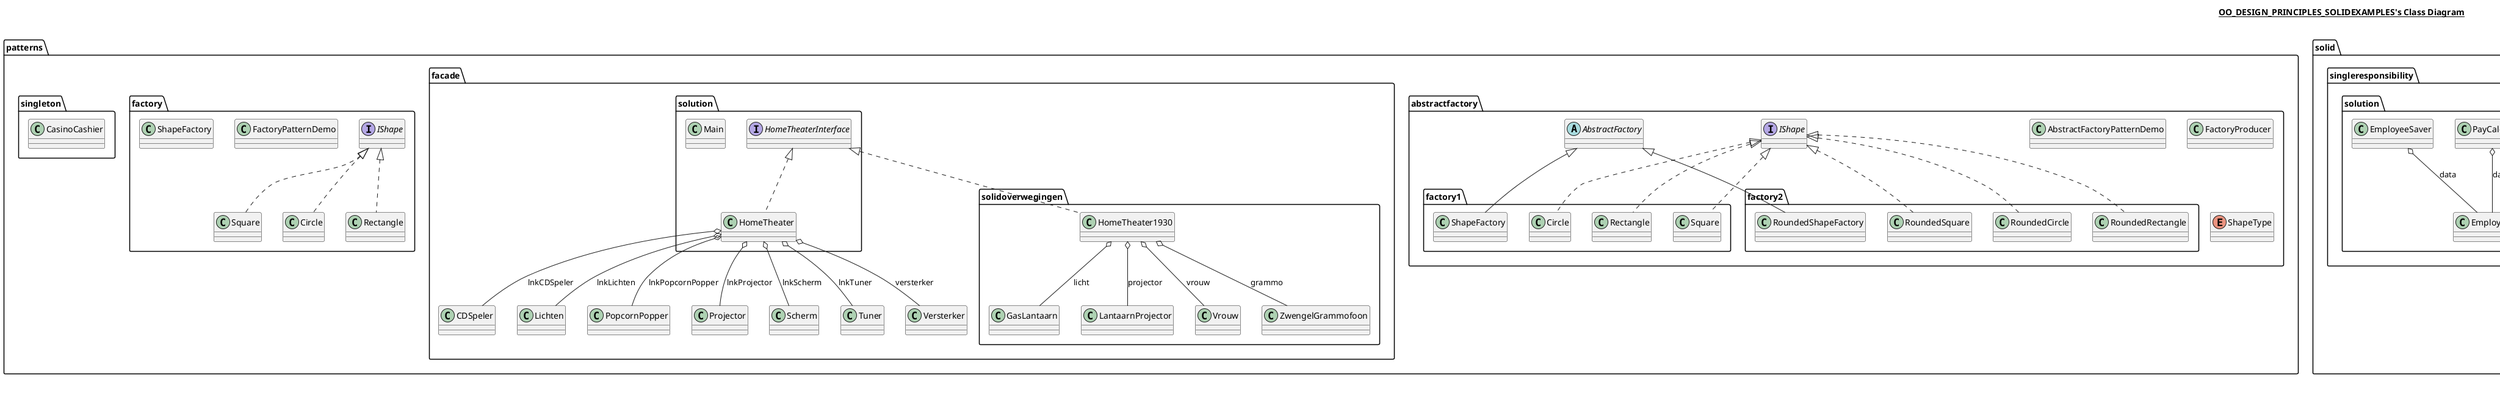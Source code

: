 @startuml

title __OO_DESIGN_PRINCIPLES_SOLIDEXAMPLES's Class Diagram__\n

  namespace Facade_MetInterface {
    class Facade_MetInterface.StartWithMain {
    }
  }
  

  namespace patterns.abstractfactory {
    abstract class patterns.abstractfactory.AbstractFactory {
    }
  }
  

  namespace patterns.abstractfactory {
    class patterns.abstractfactory.AbstractFactoryPatternDemo {
    }
  }
  

  namespace patterns.abstractfactory {
    class patterns.abstractfactory.FactoryProducer {
    }
  }
  

  namespace patterns.abstractfactory {
    interface patterns.abstractfactory.IShape {
    }
  }
  

  namespace patterns.abstractfactory {
    enum ShapeType {
    }
  }
  

  namespace patterns.abstractfactory {
    namespace factory1 {
      class patterns.abstractfactory.factory1.Circle {
      }
    }
  }
  

  namespace patterns.abstractfactory {
    namespace factory1 {
      class patterns.abstractfactory.factory1.Rectangle {
      }
    }
  }
  

  namespace patterns.abstractfactory {
    namespace factory1 {
      class patterns.abstractfactory.factory1.ShapeFactory {
      }
    }
  }
  

  namespace patterns.abstractfactory {
    namespace factory1 {
      class patterns.abstractfactory.factory1.Square {
      }
    }
  }
  

  namespace patterns.abstractfactory {
    namespace factory2 {
      class patterns.abstractfactory.factory2.RoundedCircle {
      }
    }
  }
  

  namespace patterns.abstractfactory {
    namespace factory2 {
      class patterns.abstractfactory.factory2.RoundedRectangle {
      }
    }
  }
  

  namespace patterns.abstractfactory {
    namespace factory2 {
      class patterns.abstractfactory.factory2.RoundedShapeFactory {
      }
    }
  }
  

  namespace patterns.abstractfactory {
    namespace factory2 {
      class patterns.abstractfactory.factory2.RoundedSquare {
      }
    }
  }
  

  namespace patterns.facade {
    class patterns.facade.CDSpeler {
    }
  }
  

  namespace patterns.facade {
    class patterns.facade.Lichten {
    }
  }
  

  namespace patterns.facade {
    class patterns.facade.PopcornPopper {
    }
  }
  

  namespace patterns.facade {
    class patterns.facade.Projector {
    }
  }
  

  namespace patterns.facade {
    class patterns.facade.Scherm {
    }
  }
  

  namespace patterns.facade {
    class patterns.facade.Tuner {
    }
  }
  

  namespace patterns.facade {
    class patterns.facade.Versterker {
    }
  }
  

  namespace patterns.facade {
    namespace solidoverwegingen {
      class patterns.facade.solidoverwegingen.GasLantaarn {
      }
    }
  }
  

  namespace patterns.facade {
    namespace solidoverwegingen {
      class patterns.facade.solidoverwegingen.HomeTheater1930 {
      }
    }
  }
  

  namespace patterns.facade {
    namespace solidoverwegingen {
      class patterns.facade.solidoverwegingen.LantaarnProjector {
      }
    }
  }
  

  namespace patterns.facade {
    namespace solidoverwegingen {
      class patterns.facade.solidoverwegingen.Vrouw {
      }
    }
  }
  

  namespace patterns.facade {
    namespace solidoverwegingen {
      class patterns.facade.solidoverwegingen.ZwengelGrammofoon {
      }
    }
  }
  

  namespace patterns.facade {
    namespace solution {
      class patterns.facade.solution.HomeTheater {
      }
    }
  }
  

  namespace patterns.facade {
    namespace solution {
      interface patterns.facade.solution.HomeTheaterInterface {
      }
    }
  }
  

  namespace patterns.facade {
    namespace solution {
      class patterns.facade.solution.Main {
      }
    }
  }
  

  namespace patterns.factory {
    class patterns.factory.Circle {
    }
  }
  

  namespace patterns.factory {
    class patterns.factory.FactoryPatternDemo {
    }
  }
  

  namespace patterns.factory {
    interface patterns.factory.IShape {
    }
  }
  

  namespace patterns.factory {
    class patterns.factory.Rectangle {
    }
  }
  

  namespace patterns.factory {
    class patterns.factory.ShapeFactory {
    }
  }
  

  namespace patterns.factory {
    class patterns.factory.Square {
    }
  }
  

  namespace patterns.singleton {
    class patterns.singleton.CasinoCashier {
    }
  }
  

  namespace solid.dependencyinversion.badexample {
    class solid.dependencyinversion.badexample.BusinessLogic {
    }
  }
  

  namespace solid.dependencyinversion.badexample {
    class solid.dependencyinversion.badexample.DB {
    }
  }
  

  namespace solid.dependencyinversion.badexample {
    class solid.dependencyinversion.badexample.UI {
    }
  }
  

  namespace solid.dependencyinversion.solution {
    class solid.dependencyinversion.solution.BusinessLogic {
    }
  }
  

  namespace solid.dependencyinversion.solution {
    class solid.dependencyinversion.solution.DB {
    }
  }
  

  namespace solid.dependencyinversion.solution {
    class solid.dependencyinversion.solution.UI {
    }
  }
  

  namespace solid.dependencyinversion.solution {
    interface solid.dependencyinversion.solution.interfaceDB {
    }
  }
  

  namespace solid.dependencyinversion.solution {
    interface solid.dependencyinversion.solution.interfaceUI {
    }
  }
  

  namespace solid.interfacesegregation.badexample {
    class solid.interfacesegregation.badexample.AContainer {
    }
  }
  

  namespace solid.interfacesegregation.badexample {
    class solid.interfacesegregation.badexample.AMachine {
    }
  }
  

  namespace solid.interfacesegregation.badexample {
    class solid.interfacesegregation.badexample.MUser {
    }
  }
  

  namespace solid.interfacesegregation.badexample {
    class solid.interfacesegregation.badexample.Operations {
    }
  }
  

  namespace solid.interfacesegregation.solution {
    class solid.interfacesegregation.solution.AContainer {
    }
  }
  

  namespace solid.interfacesegregation.solution {
    class solid.interfacesegregation.solution.AMachine {
    }
  }
  

  namespace solid.interfacesegregation.solution {
    class solid.interfacesegregation.solution.MUser {
    }
  }
  

  namespace solid.interfacesegregation.solution {
    class solid.interfacesegregation.solution.Operations {
    }
  }
  

  namespace solid.interfacesegregation.solution {
    interface solid.interfacesegregation.solution.interfaceOperations1 {
    }
  }
  

  namespace solid.interfacesegregation.solution {
    interface solid.interfacesegregation.solution.interfaceOperations2 {
    }
  }
  

  namespace solid.interfacesegregation.solution {
    interface solid.interfacesegregation.solution.interfaceOperations3 {
    }
  }
  

  namespace solid.liskov.badexample {
    class solid.liskov.badexample.Rectangle {
    }
  }
  

  namespace solid.liskov.badexample {
    class solid.liskov.badexample.RectangleTest {
    }
  }
  

  namespace solid.liskov.badexample {
    class solid.liskov.badexample.Square {
    }
  }
  

  namespace solid.liskov.solution {
    class solid.liskov.solution.Rectangle {
    }
  }
  

  namespace solid.liskov.solution {
    class solid.liskov.solution.Square {
    }
  }
  

  namespace solid.liskov.solution {
    class solid.liskov.solution.SquareTest {
    }
  }
  

  namespace solid.openclosed.badexample {
    class solid.openclosed.badexample.Circle {
    }
  }
  

  namespace solid.openclosed.badexample {
    class solid.openclosed.badexample.Main {
    }
  }
  

  namespace solid.openclosed.badexample {
    class solid.openclosed.badexample.Rectangle {
    }
  }
  

  namespace solid.openclosed.badexample {
    class solid.openclosed.badexample.Shape {
    }
  }
  

  namespace solid.openclosed.solution {
    class solid.openclosed.solution.Circle {
    }
  }
  

  namespace solid.openclosed.solution {
    class solid.openclosed.solution.Main {
    }
  }
  

  namespace solid.openclosed.solution {
    class solid.openclosed.solution.Rectangle {
    }
  }
  

  namespace solid.openclosed.solution {
    abstract class solid.openclosed.solution.Shape {
    }
  }
  

  namespace solid.singleresponsibility.badexample {
    class solid.singleresponsibility.badexample.Employee {
    }
  }
  

  namespace solid.singleresponsibility.badexample {
    class solid.singleresponsibility.badexample.MoneyAmount {
    }
  }
  

  namespace solid.singleresponsibility.badexample {
    class solid.singleresponsibility.badexample.Report {
    }
  }
  

  namespace solid.singleresponsibility.solution {
    class solid.singleresponsibility.solution.EmployeeData {
    }
  }
  

  namespace solid.singleresponsibility.solution {
    class solid.singleresponsibility.solution.EmployeeSaver {
    }
  }
  

  namespace solid.singleresponsibility.solution {
    class solid.singleresponsibility.solution.HourReporter {
    }
  }
  

  namespace solid.singleresponsibility.solution {
    class solid.singleresponsibility.solution.PayCalculator {
    }
  }
  

  patterns.abstractfactory.factory1.Circle .up.|> patterns.abstractfactory.IShape
  patterns.abstractfactory.factory1.Rectangle .up.|> patterns.abstractfactory.IShape
  patterns.abstractfactory.factory1.ShapeFactory -up-|> patterns.abstractfactory.AbstractFactory
  patterns.abstractfactory.factory1.Square .up.|> patterns.abstractfactory.IShape
  patterns.abstractfactory.factory2.RoundedCircle .up.|> patterns.abstractfactory.IShape
  patterns.abstractfactory.factory2.RoundedRectangle .up.|> patterns.abstractfactory.IShape
  patterns.abstractfactory.factory2.RoundedShapeFactory -up-|> patterns.abstractfactory.AbstractFactory
  patterns.abstractfactory.factory2.RoundedSquare .up.|> patterns.abstractfactory.IShape
  patterns.facade.solidoverwegingen.HomeTheater1930 .up.|> patterns.facade.solution.HomeTheaterInterface
  patterns.facade.solidoverwegingen.HomeTheater1930 o-- patterns.facade.solidoverwegingen.ZwengelGrammofoon : grammo
  patterns.facade.solidoverwegingen.HomeTheater1930 o-- patterns.facade.solidoverwegingen.GasLantaarn : licht
  patterns.facade.solidoverwegingen.HomeTheater1930 o-- patterns.facade.solidoverwegingen.LantaarnProjector : projector
  patterns.facade.solidoverwegingen.HomeTheater1930 o-- patterns.facade.solidoverwegingen.Vrouw : vrouw
  patterns.facade.solution.HomeTheater .up.|> patterns.facade.solution.HomeTheaterInterface
  patterns.facade.solution.HomeTheater o-- patterns.facade.CDSpeler : lnkCDSpeler
  patterns.facade.solution.HomeTheater o-- patterns.facade.Lichten : lnkLichten
  patterns.facade.solution.HomeTheater o-- patterns.facade.PopcornPopper : lnkPopcornPopper
  patterns.facade.solution.HomeTheater o-- patterns.facade.Projector : lnkProjector
  patterns.facade.solution.HomeTheater o-- patterns.facade.Scherm : lnkScherm
  patterns.facade.solution.HomeTheater o-- patterns.facade.Tuner : lnkTuner
  patterns.facade.solution.HomeTheater o-- patterns.facade.Versterker : versterker
  patterns.factory.Circle .up.|> patterns.factory.IShape
  patterns.factory.Rectangle .up.|> patterns.factory.IShape
  patterns.factory.Square .up.|> patterns.factory.IShape
  solid.dependencyinversion.badexample.BusinessLogic o-- solid.dependencyinversion.badexample.DB : database
  solid.dependencyinversion.badexample.BusinessLogic o-- solid.dependencyinversion.badexample.UI : ui
  solid.dependencyinversion.solution.BusinessLogic o-- solid.dependencyinversion.solution.interfaceDB : database
  solid.dependencyinversion.solution.BusinessLogic o-- solid.dependencyinversion.solution.interfaceUI : ui
  solid.dependencyinversion.solution.DB .up.|> solid.dependencyinversion.solution.interfaceDB
  solid.dependencyinversion.solution.UI .up.|> solid.dependencyinversion.solution.interfaceUI
  solid.interfacesegregation.badexample.AContainer o-- solid.interfacesegregation.badexample.Operations : ops
  solid.interfacesegregation.badexample.AMachine o-- solid.interfacesegregation.badexample.Operations : ops
  solid.interfacesegregation.badexample.MUser o-- solid.interfacesegregation.badexample.Operations : ops
  solid.interfacesegregation.solution.AContainer o-- solid.interfacesegregation.solution.interfaceOperations3 : ops
  solid.interfacesegregation.solution.AMachine o-- solid.interfacesegregation.solution.interfaceOperations2 : ops
  solid.interfacesegregation.solution.MUser o-- solid.interfacesegregation.solution.interfaceOperations1 : ops
  solid.interfacesegregation.solution.Operations .up.|> solid.interfacesegregation.solution.interfaceOperations1
  solid.interfacesegregation.solution.Operations .up.|> solid.interfacesegregation.solution.interfaceOperations2
  solid.interfacesegregation.solution.Operations .up.|> solid.interfacesegregation.solution.interfaceOperations3
  solid.liskov.badexample.Square -up-|> solid.liskov.badexample.Rectangle
  solid.liskov.solution.Rectangle -up-|> solid.liskov.solution.Square
  solid.openclosed.badexample.Circle -up-|> solid.openclosed.badexample.Shape
  solid.openclosed.badexample.Rectangle -up-|> solid.openclosed.badexample.Shape
  solid.openclosed.solution.Circle -up-|> solid.openclosed.solution.Shape
  solid.openclosed.solution.Rectangle -up-|> solid.openclosed.solution.Shape
  solid.singleresponsibility.solution.EmployeeSaver o-- solid.singleresponsibility.solution.EmployeeData : data
  solid.singleresponsibility.solution.HourReporter o-- solid.singleresponsibility.solution.EmployeeData : data
  solid.singleresponsibility.solution.PayCalculator o-- solid.singleresponsibility.solution.EmployeeData : data


right footer


PlantUML diagram generated by SketchIt! (https://bitbucket.org/pmesmeur/sketch.it)
For more information about this tool, please contact philippe.mesmeur@gmail.com
endfooter

@enduml
